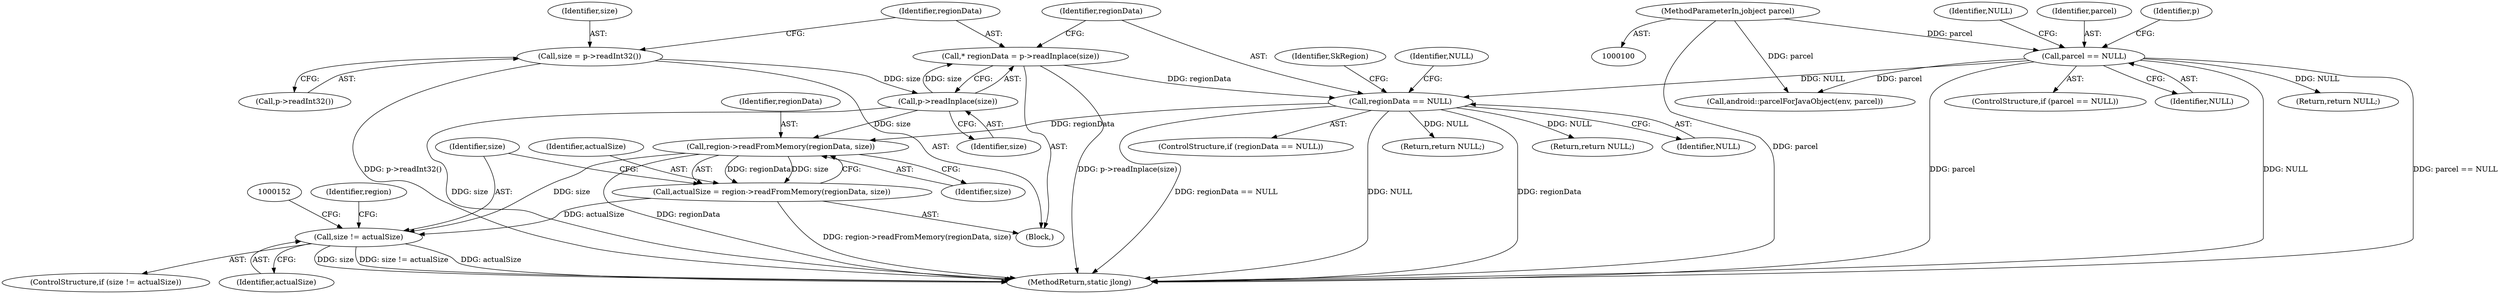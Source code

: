 digraph "0_Android_1e72dc7a3074cd0b44d89afbf39bbf5000ef7cc3@API" {
"1000138" [label="(Call,region->readFromMemory(regionData, size))"];
"1000128" [label="(Call,regionData == NULL)"];
"1000123" [label="(Call,* regionData = p->readInplace(size))"];
"1000125" [label="(Call,p->readInplace(size))"];
"1000119" [label="(Call,size = p->readInt32())"];
"1000106" [label="(Call,parcel == NULL)"];
"1000103" [label="(MethodParameterIn,jobject parcel)"];
"1000136" [label="(Call,actualSize = region->readFromMemory(regionData, size))"];
"1000142" [label="(Call,size != actualSize)"];
"1000154" [label="(MethodReturn,static jlong)"];
"1000143" [label="(Identifier,size)"];
"1000141" [label="(ControlStructure,if (size != actualSize))"];
"1000142" [label="(Call,size != actualSize)"];
"1000105" [label="(ControlStructure,if (parcel == NULL))"];
"1000119" [label="(Call,size = p->readInt32())"];
"1000128" [label="(Call,regionData == NULL)"];
"1000136" [label="(Call,actualSize = region->readFromMemory(regionData, size))"];
"1000133" [label="(Identifier,NULL)"];
"1000139" [label="(Identifier,regionData)"];
"1000121" [label="(Call,p->readInt32())"];
"1000140" [label="(Identifier,size)"];
"1000110" [label="(Return,return NULL;)"];
"1000144" [label="(Identifier,actualSize)"];
"1000120" [label="(Identifier,size)"];
"1000134" [label="(Identifier,SkRegion)"];
"1000130" [label="(Identifier,NULL)"];
"1000103" [label="(MethodParameterIn,jobject parcel)"];
"1000111" [label="(Identifier,NULL)"];
"1000107" [label="(Identifier,parcel)"];
"1000114" [label="(Identifier,p)"];
"1000137" [label="(Identifier,actualSize)"];
"1000125" [label="(Call,p->readInplace(size))"];
"1000104" [label="(Block,)"];
"1000147" [label="(Identifier,region)"];
"1000138" [label="(Call,region->readFromMemory(regionData, size))"];
"1000126" [label="(Identifier,size)"];
"1000123" [label="(Call,* regionData = p->readInplace(size))"];
"1000108" [label="(Identifier,NULL)"];
"1000106" [label="(Call,parcel == NULL)"];
"1000124" [label="(Identifier,regionData)"];
"1000115" [label="(Call,android::parcelForJavaObject(env, parcel))"];
"1000127" [label="(ControlStructure,if (regionData == NULL))"];
"1000129" [label="(Identifier,regionData)"];
"1000148" [label="(Return,return NULL;)"];
"1000132" [label="(Return,return NULL;)"];
"1000138" -> "1000136"  [label="AST: "];
"1000138" -> "1000140"  [label="CFG: "];
"1000139" -> "1000138"  [label="AST: "];
"1000140" -> "1000138"  [label="AST: "];
"1000136" -> "1000138"  [label="CFG: "];
"1000138" -> "1000154"  [label="DDG: regionData"];
"1000138" -> "1000136"  [label="DDG: regionData"];
"1000138" -> "1000136"  [label="DDG: size"];
"1000128" -> "1000138"  [label="DDG: regionData"];
"1000125" -> "1000138"  [label="DDG: size"];
"1000138" -> "1000142"  [label="DDG: size"];
"1000128" -> "1000127"  [label="AST: "];
"1000128" -> "1000130"  [label="CFG: "];
"1000129" -> "1000128"  [label="AST: "];
"1000130" -> "1000128"  [label="AST: "];
"1000133" -> "1000128"  [label="CFG: "];
"1000134" -> "1000128"  [label="CFG: "];
"1000128" -> "1000154"  [label="DDG: NULL"];
"1000128" -> "1000154"  [label="DDG: regionData"];
"1000128" -> "1000154"  [label="DDG: regionData == NULL"];
"1000123" -> "1000128"  [label="DDG: regionData"];
"1000106" -> "1000128"  [label="DDG: NULL"];
"1000128" -> "1000132"  [label="DDG: NULL"];
"1000128" -> "1000148"  [label="DDG: NULL"];
"1000123" -> "1000104"  [label="AST: "];
"1000123" -> "1000125"  [label="CFG: "];
"1000124" -> "1000123"  [label="AST: "];
"1000125" -> "1000123"  [label="AST: "];
"1000129" -> "1000123"  [label="CFG: "];
"1000123" -> "1000154"  [label="DDG: p->readInplace(size)"];
"1000125" -> "1000123"  [label="DDG: size"];
"1000125" -> "1000126"  [label="CFG: "];
"1000126" -> "1000125"  [label="AST: "];
"1000125" -> "1000154"  [label="DDG: size"];
"1000119" -> "1000125"  [label="DDG: size"];
"1000119" -> "1000104"  [label="AST: "];
"1000119" -> "1000121"  [label="CFG: "];
"1000120" -> "1000119"  [label="AST: "];
"1000121" -> "1000119"  [label="AST: "];
"1000124" -> "1000119"  [label="CFG: "];
"1000119" -> "1000154"  [label="DDG: p->readInt32()"];
"1000106" -> "1000105"  [label="AST: "];
"1000106" -> "1000108"  [label="CFG: "];
"1000107" -> "1000106"  [label="AST: "];
"1000108" -> "1000106"  [label="AST: "];
"1000111" -> "1000106"  [label="CFG: "];
"1000114" -> "1000106"  [label="CFG: "];
"1000106" -> "1000154"  [label="DDG: NULL"];
"1000106" -> "1000154"  [label="DDG: parcel == NULL"];
"1000106" -> "1000154"  [label="DDG: parcel"];
"1000103" -> "1000106"  [label="DDG: parcel"];
"1000106" -> "1000110"  [label="DDG: NULL"];
"1000106" -> "1000115"  [label="DDG: parcel"];
"1000103" -> "1000100"  [label="AST: "];
"1000103" -> "1000154"  [label="DDG: parcel"];
"1000103" -> "1000115"  [label="DDG: parcel"];
"1000136" -> "1000104"  [label="AST: "];
"1000137" -> "1000136"  [label="AST: "];
"1000143" -> "1000136"  [label="CFG: "];
"1000136" -> "1000154"  [label="DDG: region->readFromMemory(regionData, size)"];
"1000136" -> "1000142"  [label="DDG: actualSize"];
"1000142" -> "1000141"  [label="AST: "];
"1000142" -> "1000144"  [label="CFG: "];
"1000143" -> "1000142"  [label="AST: "];
"1000144" -> "1000142"  [label="AST: "];
"1000147" -> "1000142"  [label="CFG: "];
"1000152" -> "1000142"  [label="CFG: "];
"1000142" -> "1000154"  [label="DDG: size != actualSize"];
"1000142" -> "1000154"  [label="DDG: actualSize"];
"1000142" -> "1000154"  [label="DDG: size"];
}
